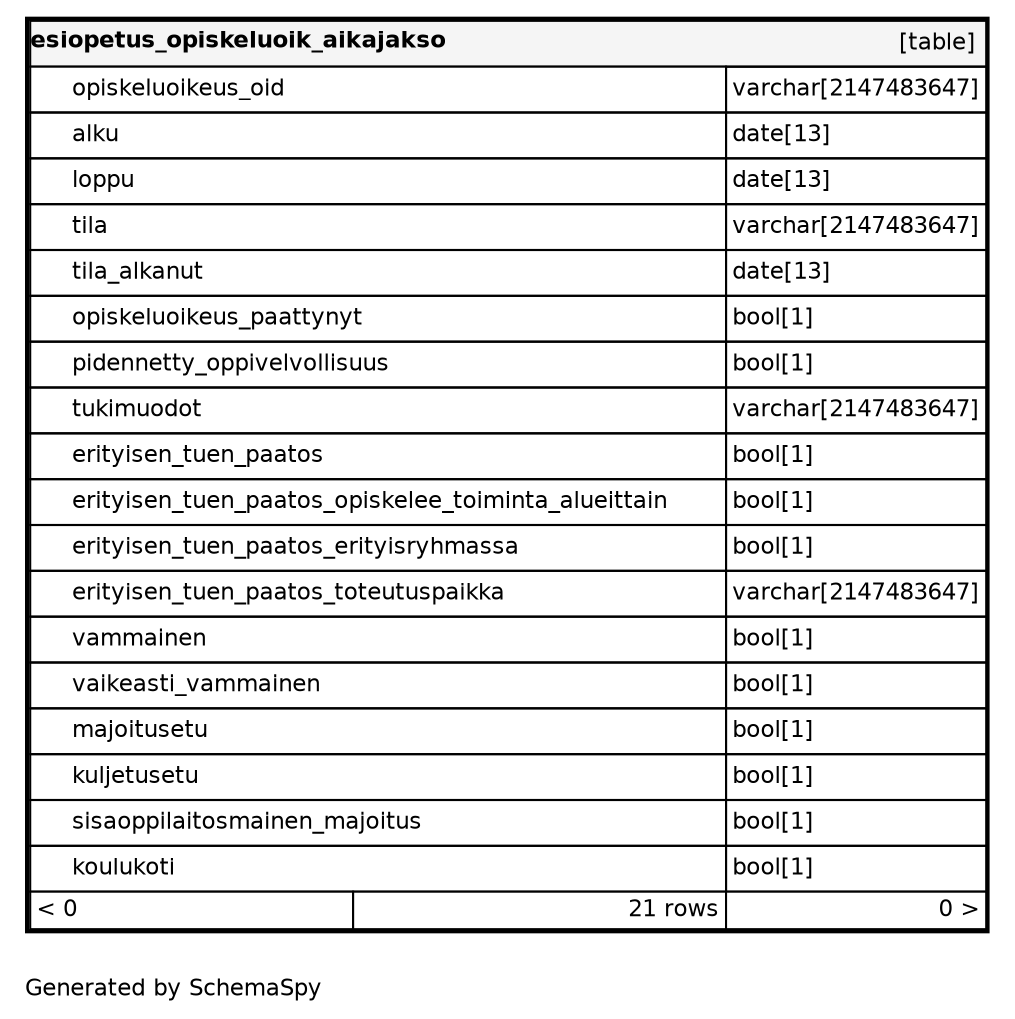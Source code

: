 digraph "oneDegreeRelationshipsDiagram" {
  graph [    rankdir="RL"    bgcolor="#ffffff"    label="\nGenerated by SchemaSpy"    labeljust="l"    nodesep="0.18"    ranksep="0.46"    fontname="Helvetica"    fontsize="11"    ration="compress"  ];  node [    fontname="Helvetica"    fontsize="11"    shape="plaintext"  ];  edge [    arrowsize="0.8"  ];
  "esiopetus_opiskeluoik_aikajakso" [
   label=<
    <TABLE BORDER="2" CELLBORDER="1" CELLSPACING="0" BGCOLOR="#ffffff">
      <TR><TD COLSPAN="4"  BGCOLOR="#f5f5f5"><TABLE BORDER="0" CELLSPACING="0"><TR><TD ALIGN="LEFT" FIXEDSIZE="TRUE" WIDTH="194" HEIGHT="16"><B>esiopetus_opiskeluoik_aikajakso</B></TD><TD ALIGN="RIGHT">[table]</TD></TR></TABLE></TD></TR>
      <TR><TD PORT="opiskeluoikeus_oid" COLSPAN="2" BGCOLOR="#ffffff" ALIGN="LEFT"><TABLE BORDER="0" CELLSPACING="0" ALIGN="LEFT"><TR ALIGN="LEFT"><TD ALIGN="LEFT" FIXEDSIZE="TRUE" WIDTH="15" HEIGHT="16"></TD><TD ALIGN="LEFT" FIXEDSIZE="TRUE" WIDTH="313" HEIGHT="16">opiskeluoikeus_oid</TD></TR></TABLE></TD><TD PORT="opiskeluoikeus_oid.type" ALIGN="LEFT">varchar[2147483647]</TD></TR>
      <TR><TD PORT="alku" COLSPAN="2" ALIGN="LEFT"><TABLE BORDER="0" CELLSPACING="0" ALIGN="LEFT"><TR ALIGN="LEFT"><TD ALIGN="LEFT" FIXEDSIZE="TRUE" WIDTH="15" HEIGHT="16"></TD><TD ALIGN="LEFT" FIXEDSIZE="TRUE" WIDTH="313" HEIGHT="16">alku</TD></TR></TABLE></TD><TD PORT="alku.type" ALIGN="LEFT">date[13]</TD></TR>
      <TR><TD PORT="loppu" COLSPAN="2" ALIGN="LEFT"><TABLE BORDER="0" CELLSPACING="0" ALIGN="LEFT"><TR ALIGN="LEFT"><TD ALIGN="LEFT" FIXEDSIZE="TRUE" WIDTH="15" HEIGHT="16"></TD><TD ALIGN="LEFT" FIXEDSIZE="TRUE" WIDTH="313" HEIGHT="16">loppu</TD></TR></TABLE></TD><TD PORT="loppu.type" ALIGN="LEFT">date[13]</TD></TR>
      <TR><TD PORT="tila" COLSPAN="2" ALIGN="LEFT"><TABLE BORDER="0" CELLSPACING="0" ALIGN="LEFT"><TR ALIGN="LEFT"><TD ALIGN="LEFT" FIXEDSIZE="TRUE" WIDTH="15" HEIGHT="16"></TD><TD ALIGN="LEFT" FIXEDSIZE="TRUE" WIDTH="313" HEIGHT="16">tila</TD></TR></TABLE></TD><TD PORT="tila.type" ALIGN="LEFT">varchar[2147483647]</TD></TR>
      <TR><TD PORT="tila_alkanut" COLSPAN="2" ALIGN="LEFT"><TABLE BORDER="0" CELLSPACING="0" ALIGN="LEFT"><TR ALIGN="LEFT"><TD ALIGN="LEFT" FIXEDSIZE="TRUE" WIDTH="15" HEIGHT="16"></TD><TD ALIGN="LEFT" FIXEDSIZE="TRUE" WIDTH="313" HEIGHT="16">tila_alkanut</TD></TR></TABLE></TD><TD PORT="tila_alkanut.type" ALIGN="LEFT">date[13]</TD></TR>
      <TR><TD PORT="opiskeluoikeus_paattynyt" COLSPAN="2" ALIGN="LEFT"><TABLE BORDER="0" CELLSPACING="0" ALIGN="LEFT"><TR ALIGN="LEFT"><TD ALIGN="LEFT" FIXEDSIZE="TRUE" WIDTH="15" HEIGHT="16"></TD><TD ALIGN="LEFT" FIXEDSIZE="TRUE" WIDTH="313" HEIGHT="16">opiskeluoikeus_paattynyt</TD></TR></TABLE></TD><TD PORT="opiskeluoikeus_paattynyt.type" ALIGN="LEFT">bool[1]</TD></TR>
      <TR><TD PORT="pidennetty_oppivelvollisuus" COLSPAN="2" ALIGN="LEFT"><TABLE BORDER="0" CELLSPACING="0" ALIGN="LEFT"><TR ALIGN="LEFT"><TD ALIGN="LEFT" FIXEDSIZE="TRUE" WIDTH="15" HEIGHT="16"></TD><TD ALIGN="LEFT" FIXEDSIZE="TRUE" WIDTH="313" HEIGHT="16">pidennetty_oppivelvollisuus</TD></TR></TABLE></TD><TD PORT="pidennetty_oppivelvollisuus.type" ALIGN="LEFT">bool[1]</TD></TR>
      <TR><TD PORT="tukimuodot" COLSPAN="2" ALIGN="LEFT"><TABLE BORDER="0" CELLSPACING="0" ALIGN="LEFT"><TR ALIGN="LEFT"><TD ALIGN="LEFT" FIXEDSIZE="TRUE" WIDTH="15" HEIGHT="16"></TD><TD ALIGN="LEFT" FIXEDSIZE="TRUE" WIDTH="313" HEIGHT="16">tukimuodot</TD></TR></TABLE></TD><TD PORT="tukimuodot.type" ALIGN="LEFT">varchar[2147483647]</TD></TR>
      <TR><TD PORT="erityisen_tuen_paatos" COLSPAN="2" ALIGN="LEFT"><TABLE BORDER="0" CELLSPACING="0" ALIGN="LEFT"><TR ALIGN="LEFT"><TD ALIGN="LEFT" FIXEDSIZE="TRUE" WIDTH="15" HEIGHT="16"></TD><TD ALIGN="LEFT" FIXEDSIZE="TRUE" WIDTH="313" HEIGHT="16">erityisen_tuen_paatos</TD></TR></TABLE></TD><TD PORT="erityisen_tuen_paatos.type" ALIGN="LEFT">bool[1]</TD></TR>
      <TR><TD PORT="erityisen_tuen_paatos_opiskelee_toiminta_alueittain" COLSPAN="2" ALIGN="LEFT"><TABLE BORDER="0" CELLSPACING="0" ALIGN="LEFT"><TR ALIGN="LEFT"><TD ALIGN="LEFT" FIXEDSIZE="TRUE" WIDTH="15" HEIGHT="16"></TD><TD ALIGN="LEFT" FIXEDSIZE="TRUE" WIDTH="313" HEIGHT="16">erityisen_tuen_paatos_opiskelee_toiminta_alueittain</TD></TR></TABLE></TD><TD PORT="erityisen_tuen_paatos_opiskelee_toiminta_alueittain.type" ALIGN="LEFT">bool[1]</TD></TR>
      <TR><TD PORT="erityisen_tuen_paatos_erityisryhmassa" COLSPAN="2" ALIGN="LEFT"><TABLE BORDER="0" CELLSPACING="0" ALIGN="LEFT"><TR ALIGN="LEFT"><TD ALIGN="LEFT" FIXEDSIZE="TRUE" WIDTH="15" HEIGHT="16"></TD><TD ALIGN="LEFT" FIXEDSIZE="TRUE" WIDTH="313" HEIGHT="16">erityisen_tuen_paatos_erityisryhmassa</TD></TR></TABLE></TD><TD PORT="erityisen_tuen_paatos_erityisryhmassa.type" ALIGN="LEFT">bool[1]</TD></TR>
      <TR><TD PORT="erityisen_tuen_paatos_toteutuspaikka" COLSPAN="2" ALIGN="LEFT"><TABLE BORDER="0" CELLSPACING="0" ALIGN="LEFT"><TR ALIGN="LEFT"><TD ALIGN="LEFT" FIXEDSIZE="TRUE" WIDTH="15" HEIGHT="16"></TD><TD ALIGN="LEFT" FIXEDSIZE="TRUE" WIDTH="313" HEIGHT="16">erityisen_tuen_paatos_toteutuspaikka</TD></TR></TABLE></TD><TD PORT="erityisen_tuen_paatos_toteutuspaikka.type" ALIGN="LEFT">varchar[2147483647]</TD></TR>
      <TR><TD PORT="vammainen" COLSPAN="2" ALIGN="LEFT"><TABLE BORDER="0" CELLSPACING="0" ALIGN="LEFT"><TR ALIGN="LEFT"><TD ALIGN="LEFT" FIXEDSIZE="TRUE" WIDTH="15" HEIGHT="16"></TD><TD ALIGN="LEFT" FIXEDSIZE="TRUE" WIDTH="313" HEIGHT="16">vammainen</TD></TR></TABLE></TD><TD PORT="vammainen.type" ALIGN="LEFT">bool[1]</TD></TR>
      <TR><TD PORT="vaikeasti_vammainen" COLSPAN="2" ALIGN="LEFT"><TABLE BORDER="0" CELLSPACING="0" ALIGN="LEFT"><TR ALIGN="LEFT"><TD ALIGN="LEFT" FIXEDSIZE="TRUE" WIDTH="15" HEIGHT="16"></TD><TD ALIGN="LEFT" FIXEDSIZE="TRUE" WIDTH="313" HEIGHT="16">vaikeasti_vammainen</TD></TR></TABLE></TD><TD PORT="vaikeasti_vammainen.type" ALIGN="LEFT">bool[1]</TD></TR>
      <TR><TD PORT="majoitusetu" COLSPAN="2" ALIGN="LEFT"><TABLE BORDER="0" CELLSPACING="0" ALIGN="LEFT"><TR ALIGN="LEFT"><TD ALIGN="LEFT" FIXEDSIZE="TRUE" WIDTH="15" HEIGHT="16"></TD><TD ALIGN="LEFT" FIXEDSIZE="TRUE" WIDTH="313" HEIGHT="16">majoitusetu</TD></TR></TABLE></TD><TD PORT="majoitusetu.type" ALIGN="LEFT">bool[1]</TD></TR>
      <TR><TD PORT="kuljetusetu" COLSPAN="2" ALIGN="LEFT"><TABLE BORDER="0" CELLSPACING="0" ALIGN="LEFT"><TR ALIGN="LEFT"><TD ALIGN="LEFT" FIXEDSIZE="TRUE" WIDTH="15" HEIGHT="16"></TD><TD ALIGN="LEFT" FIXEDSIZE="TRUE" WIDTH="313" HEIGHT="16">kuljetusetu</TD></TR></TABLE></TD><TD PORT="kuljetusetu.type" ALIGN="LEFT">bool[1]</TD></TR>
      <TR><TD PORT="sisaoppilaitosmainen_majoitus" COLSPAN="2" ALIGN="LEFT"><TABLE BORDER="0" CELLSPACING="0" ALIGN="LEFT"><TR ALIGN="LEFT"><TD ALIGN="LEFT" FIXEDSIZE="TRUE" WIDTH="15" HEIGHT="16"></TD><TD ALIGN="LEFT" FIXEDSIZE="TRUE" WIDTH="313" HEIGHT="16">sisaoppilaitosmainen_majoitus</TD></TR></TABLE></TD><TD PORT="sisaoppilaitosmainen_majoitus.type" ALIGN="LEFT">bool[1]</TD></TR>
      <TR><TD PORT="koulukoti" COLSPAN="2" ALIGN="LEFT"><TABLE BORDER="0" CELLSPACING="0" ALIGN="LEFT"><TR ALIGN="LEFT"><TD ALIGN="LEFT" FIXEDSIZE="TRUE" WIDTH="15" HEIGHT="16"></TD><TD ALIGN="LEFT" FIXEDSIZE="TRUE" WIDTH="313" HEIGHT="16">koulukoti</TD></TR></TABLE></TD><TD PORT="koulukoti.type" ALIGN="LEFT">bool[1]</TD></TR>
      <TR><TD ALIGN="LEFT" BGCOLOR="#ffffff">&lt; 0</TD><TD ALIGN="RIGHT" BGCOLOR="#ffffff">21 rows</TD><TD ALIGN="RIGHT" BGCOLOR="#ffffff">0 &gt;</TD></TR>
    </TABLE>>
    URL="../../tables/esiopetus_opiskeluoik_aikajakso.html"
    target="_top"
    tooltip="esiopetus_opiskeluoik_aikajakso"
  ];
}
